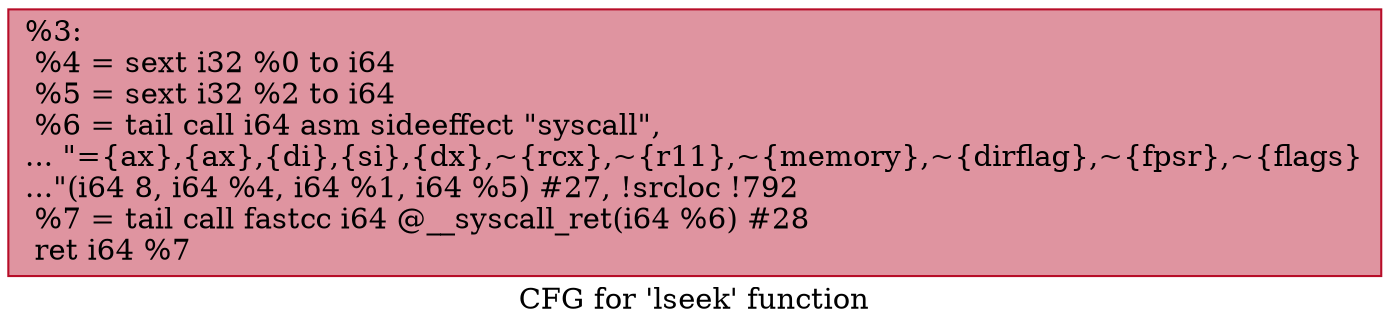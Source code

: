 digraph "CFG for 'lseek' function" {
	label="CFG for 'lseek' function";

	Node0x2470870 [shape=record,color="#b70d28ff", style=filled, fillcolor="#b70d2870",label="{%3:\l  %4 = sext i32 %0 to i64\l  %5 = sext i32 %2 to i64\l  %6 = tail call i64 asm sideeffect \"syscall\",\l... \"=\{ax\},\{ax\},\{di\},\{si\},\{dx\},~\{rcx\},~\{r11\},~\{memory\},~\{dirflag\},~\{fpsr\},~\{flags\}\l...\"(i64 8, i64 %4, i64 %1, i64 %5) #27, !srcloc !792\l  %7 = tail call fastcc i64 @__syscall_ret(i64 %6) #28\l  ret i64 %7\l}"];
}
